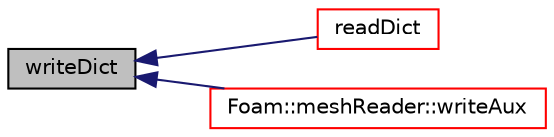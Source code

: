 digraph "writeDict"
{
  bgcolor="transparent";
  edge [fontname="Helvetica",fontsize="10",labelfontname="Helvetica",labelfontsize="10"];
  node [fontname="Helvetica",fontsize="10",shape=record];
  rankdir="LR";
  Node4001 [label="writeDict",height=0.2,width=0.4,color="black", fillcolor="grey75", style="filled", fontcolor="black"];
  Node4001 -> Node4002 [dir="back",color="midnightblue",fontsize="10",style="solid",fontname="Helvetica"];
  Node4002 [label="readDict",height=0.2,width=0.4,color="red",URL="$a22081.html#a57e56444a03a71b0673d869fbbf5bcc7",tooltip="Read constant/cellTable. "];
  Node4001 -> Node4008 [dir="back",color="midnightblue",fontsize="10",style="solid",fontname="Helvetica"];
  Node4008 [label="Foam::meshReader::writeAux",height=0.2,width=0.4,color="red",URL="$a22065.html#a69cf38a0328cb0a300ce52095582764e",tooltip="Write auxiliary information. "];
}
